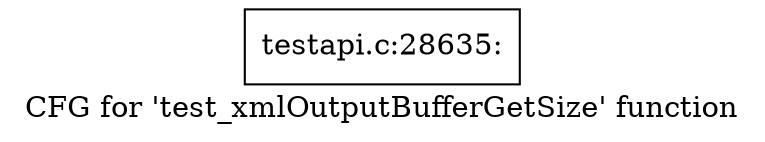 digraph "CFG for 'test_xmlOutputBufferGetSize' function" {
	label="CFG for 'test_xmlOutputBufferGetSize' function";

	Node0x502a830 [shape=record,label="{testapi.c:28635:}"];
}
